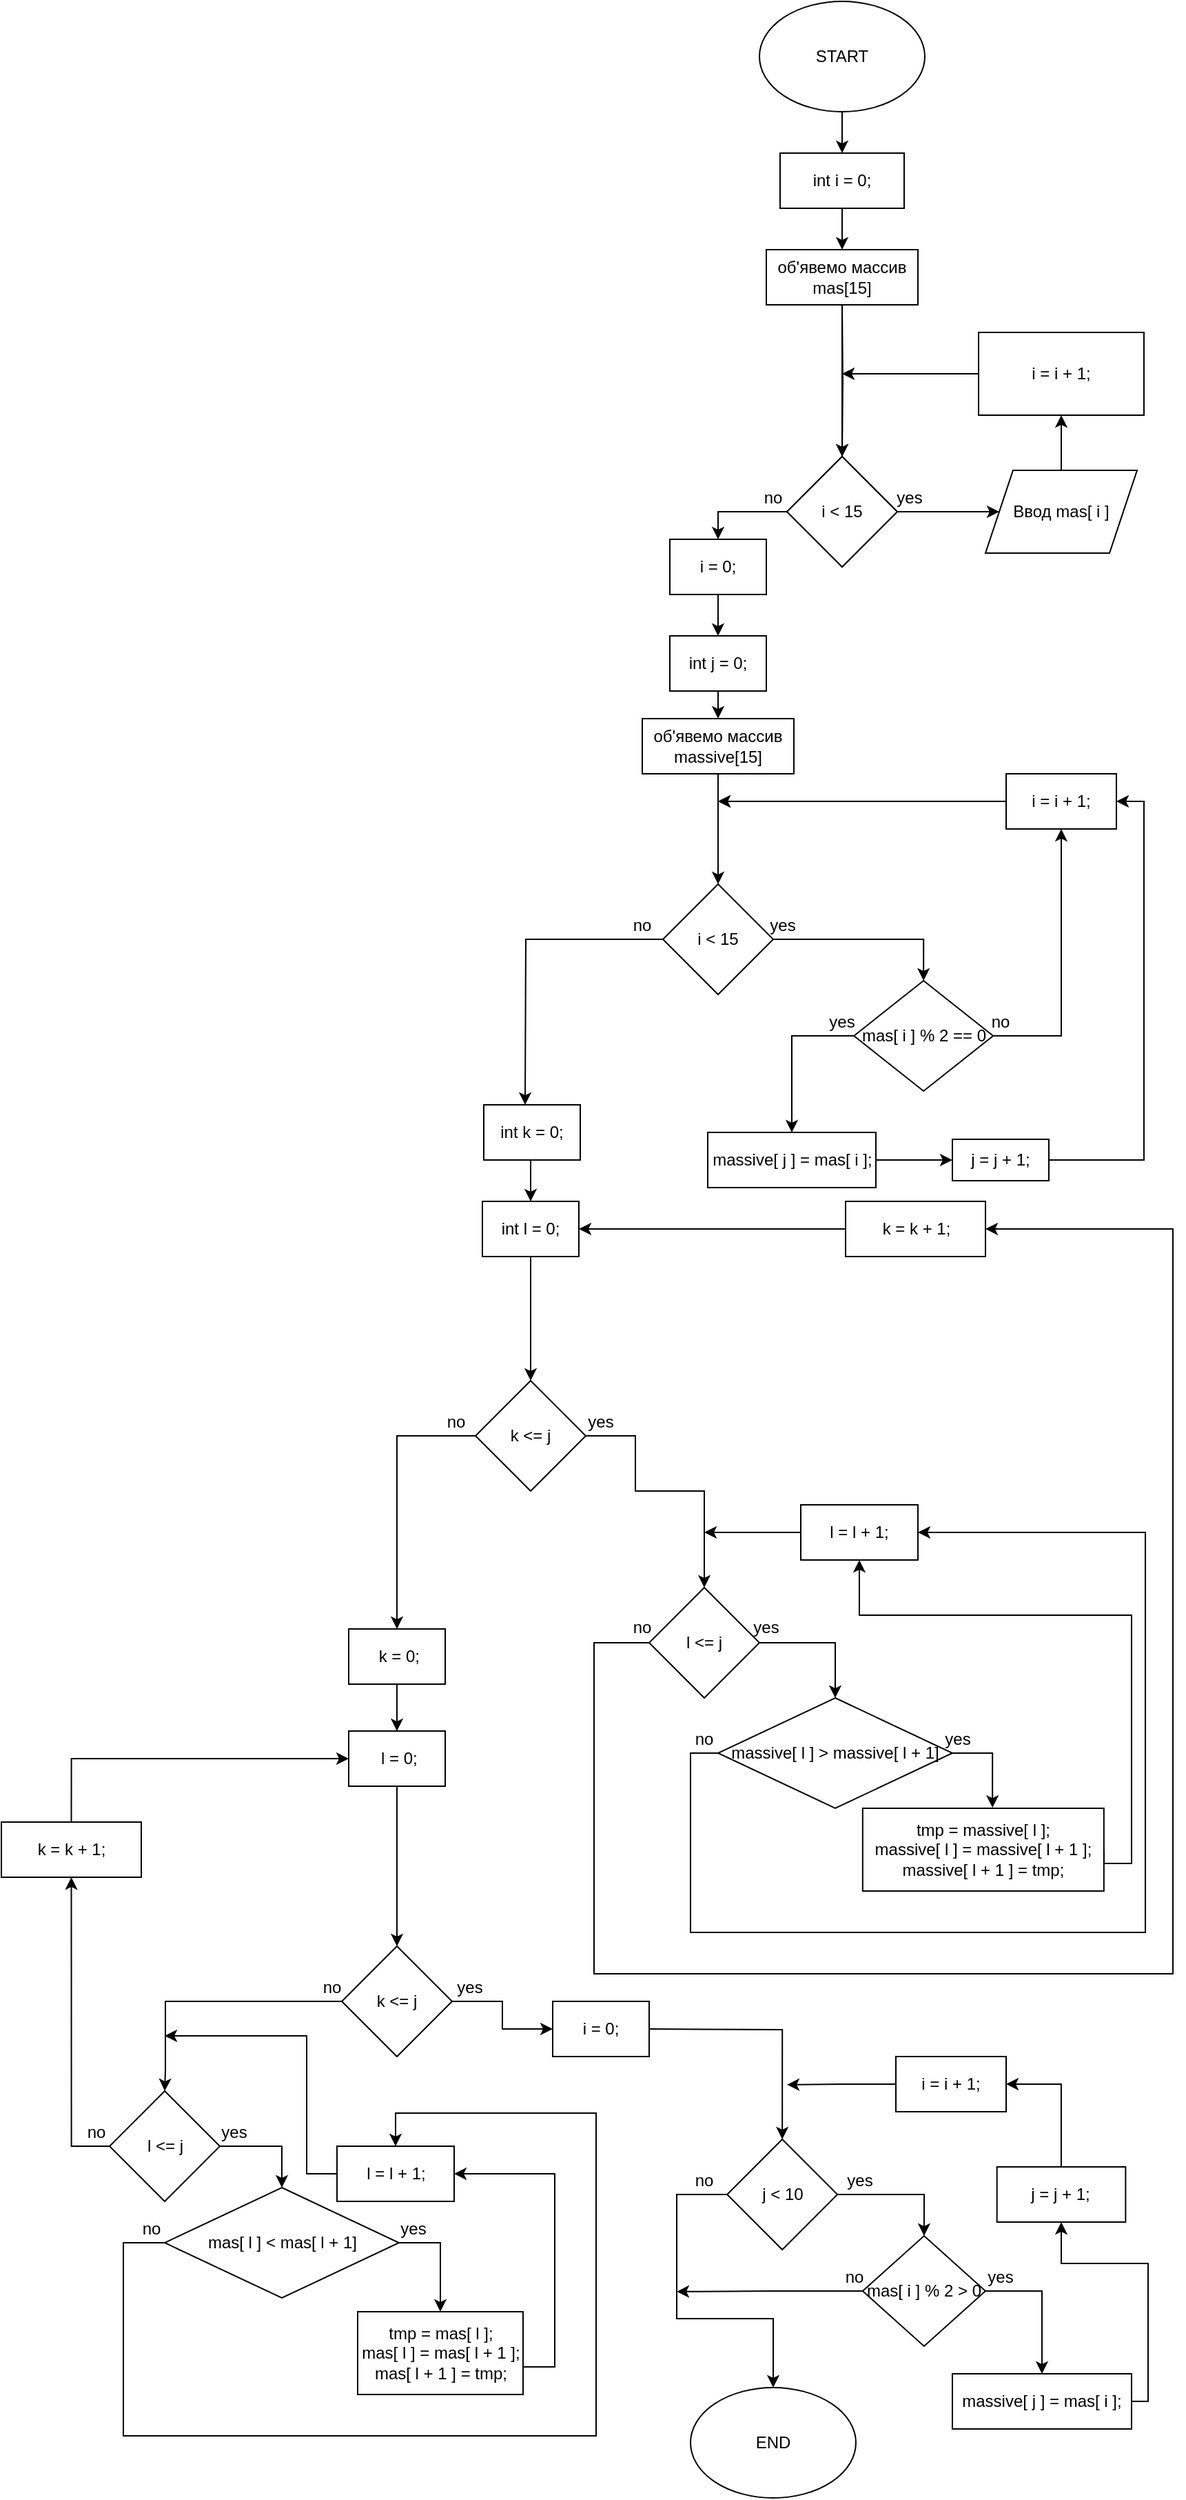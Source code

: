 <mxfile version="14.1.1" type="github">
  <diagram id="1fCAr331wDEVx3hacXdY" name="Page-1">
    <mxGraphModel dx="2105" dy="529" grid="1" gridSize="10" guides="1" tooltips="1" connect="1" arrows="1" fold="1" page="1" pageScale="1" pageWidth="827" pageHeight="1169" math="0" shadow="0">
      <root>
        <mxCell id="0" />
        <mxCell id="1" parent="0" />
        <mxCell id="I96sADalsWFiV1Q8U_gY-11" style="edgeStyle=orthogonalEdgeStyle;rounded=0;orthogonalLoop=1;jettySize=auto;html=1;exitX=0.5;exitY=1;exitDx=0;exitDy=0;entryX=0.5;entryY=0;entryDx=0;entryDy=0;" parent="1" source="I96sADalsWFiV1Q8U_gY-1" target="I96sADalsWFiV1Q8U_gY-3" edge="1">
          <mxGeometry relative="1" as="geometry" />
        </mxCell>
        <mxCell id="I96sADalsWFiV1Q8U_gY-1" value="START" style="ellipse;whiteSpace=wrap;html=1;" parent="1" vertex="1">
          <mxGeometry x="250" width="120" height="80" as="geometry" />
        </mxCell>
        <mxCell id="I96sADalsWFiV1Q8U_gY-2" value="END" style="ellipse;whiteSpace=wrap;html=1;" parent="1" vertex="1">
          <mxGeometry x="200" y="1730" width="120" height="80" as="geometry" />
        </mxCell>
        <mxCell id="I96sADalsWFiV1Q8U_gY-17" style="edgeStyle=orthogonalEdgeStyle;rounded=0;orthogonalLoop=1;jettySize=auto;html=1;exitX=0.5;exitY=1;exitDx=0;exitDy=0;entryX=0.5;entryY=0;entryDx=0;entryDy=0;" parent="1" source="I96sADalsWFiV1Q8U_gY-3" target="I96sADalsWFiV1Q8U_gY-5" edge="1">
          <mxGeometry relative="1" as="geometry" />
        </mxCell>
        <mxCell id="I96sADalsWFiV1Q8U_gY-3" value="int i = 0;" style="rounded=0;whiteSpace=wrap;html=1;" parent="1" vertex="1">
          <mxGeometry x="265" y="110" width="90" height="40" as="geometry" />
        </mxCell>
        <mxCell id="I96sADalsWFiV1Q8U_gY-19" style="edgeStyle=orthogonalEdgeStyle;rounded=0;orthogonalLoop=1;jettySize=auto;html=1;entryX=0.5;entryY=0;entryDx=0;entryDy=0;" parent="1" source="I96sADalsWFiV1Q8U_gY-5" target="I96sADalsWFiV1Q8U_gY-18" edge="1">
          <mxGeometry relative="1" as="geometry" />
        </mxCell>
        <mxCell id="I96sADalsWFiV1Q8U_gY-5" value="об&#39;явемо массив mas[15]" style="rounded=0;whiteSpace=wrap;html=1;" parent="1" vertex="1">
          <mxGeometry x="255" y="180" width="110" height="40" as="geometry" />
        </mxCell>
        <mxCell id="I96sADalsWFiV1Q8U_gY-22" style="edgeStyle=orthogonalEdgeStyle;rounded=0;orthogonalLoop=1;jettySize=auto;html=1;" parent="1" source="I96sADalsWFiV1Q8U_gY-6" edge="1">
          <mxGeometry relative="1" as="geometry">
            <mxPoint x="310" y="270" as="targetPoint" />
          </mxGeometry>
        </mxCell>
        <mxCell id="I96sADalsWFiV1Q8U_gY-6" value="i = i + 1;" style="rounded=0;whiteSpace=wrap;html=1;" parent="1" vertex="1">
          <mxGeometry x="409" y="240" width="120" height="60" as="geometry" />
        </mxCell>
        <mxCell id="I96sADalsWFiV1Q8U_gY-38" style="edgeStyle=orthogonalEdgeStyle;rounded=0;orthogonalLoop=1;jettySize=auto;html=1;exitX=0.5;exitY=1;exitDx=0;exitDy=0;entryX=0.5;entryY=0;entryDx=0;entryDy=0;" parent="1" source="I96sADalsWFiV1Q8U_gY-9" target="I96sADalsWFiV1Q8U_gY-37" edge="1">
          <mxGeometry relative="1" as="geometry" />
        </mxCell>
        <mxCell id="I96sADalsWFiV1Q8U_gY-9" value="i = 0;" style="rounded=0;whiteSpace=wrap;html=1;" parent="1" vertex="1">
          <mxGeometry x="185" y="390" width="70" height="40" as="geometry" />
        </mxCell>
        <mxCell id="I96sADalsWFiV1Q8U_gY-21" style="edgeStyle=orthogonalEdgeStyle;rounded=0;orthogonalLoop=1;jettySize=auto;html=1;exitX=0.5;exitY=0;exitDx=0;exitDy=0;entryX=0.5;entryY=1;entryDx=0;entryDy=0;" parent="1" source="I96sADalsWFiV1Q8U_gY-10" target="I96sADalsWFiV1Q8U_gY-6" edge="1">
          <mxGeometry relative="1" as="geometry" />
        </mxCell>
        <mxCell id="I96sADalsWFiV1Q8U_gY-10" value="Ввод mas[ i ]" style="shape=parallelogram;perimeter=parallelogramPerimeter;whiteSpace=wrap;html=1;fixedSize=1;" parent="1" vertex="1">
          <mxGeometry x="414" y="340" width="110" height="60" as="geometry" />
        </mxCell>
        <mxCell id="I96sADalsWFiV1Q8U_gY-20" style="edgeStyle=orthogonalEdgeStyle;rounded=0;orthogonalLoop=1;jettySize=auto;html=1;exitX=1;exitY=0.5;exitDx=0;exitDy=0;entryX=0;entryY=0.5;entryDx=0;entryDy=0;" parent="1" source="I96sADalsWFiV1Q8U_gY-18" target="I96sADalsWFiV1Q8U_gY-10" edge="1">
          <mxGeometry relative="1" as="geometry" />
        </mxCell>
        <mxCell id="I96sADalsWFiV1Q8U_gY-23" style="edgeStyle=orthogonalEdgeStyle;rounded=0;orthogonalLoop=1;jettySize=auto;html=1;exitX=0;exitY=0.5;exitDx=0;exitDy=0;entryX=0.5;entryY=0;entryDx=0;entryDy=0;" parent="1" source="I96sADalsWFiV1Q8U_gY-18" target="I96sADalsWFiV1Q8U_gY-9" edge="1">
          <mxGeometry relative="1" as="geometry" />
        </mxCell>
        <mxCell id="I96sADalsWFiV1Q8U_gY-18" value="i &amp;lt; 10" style="rhombus;whiteSpace=wrap;html=1;" parent="1" vertex="1">
          <mxGeometry x="270" y="330" width="80" height="80" as="geometry" />
        </mxCell>
        <mxCell id="I96sADalsWFiV1Q8U_gY-24" value="i &amp;lt; 15" style="rhombus;whiteSpace=wrap;html=1;" parent="1" vertex="1">
          <mxGeometry x="270" y="330" width="80" height="80" as="geometry" />
        </mxCell>
        <mxCell id="I96sADalsWFiV1Q8U_gY-25" style="edgeStyle=orthogonalEdgeStyle;rounded=0;orthogonalLoop=1;jettySize=auto;html=1;entryX=0.5;entryY=0;entryDx=0;entryDy=0;" parent="1" target="I96sADalsWFiV1Q8U_gY-24" edge="1">
          <mxGeometry relative="1" as="geometry">
            <mxPoint x="310" y="220" as="sourcePoint" />
          </mxGeometry>
        </mxCell>
        <mxCell id="I96sADalsWFiV1Q8U_gY-26" style="edgeStyle=orthogonalEdgeStyle;rounded=0;orthogonalLoop=1;jettySize=auto;html=1;" parent="1" source="I96sADalsWFiV1Q8U_gY-27" edge="1">
          <mxGeometry relative="1" as="geometry">
            <mxPoint x="220" y="580" as="targetPoint" />
          </mxGeometry>
        </mxCell>
        <mxCell id="I96sADalsWFiV1Q8U_gY-27" value="i = i + 1;" style="rounded=0;whiteSpace=wrap;html=1;" parent="1" vertex="1">
          <mxGeometry x="429" y="560" width="80" height="40" as="geometry" />
        </mxCell>
        <mxCell id="I96sADalsWFiV1Q8U_gY-31" style="edgeStyle=orthogonalEdgeStyle;rounded=0;orthogonalLoop=1;jettySize=auto;html=1;exitX=1;exitY=0.5;exitDx=0;exitDy=0;entryX=0.5;entryY=0;entryDx=0;entryDy=0;" parent="1" source="I96sADalsWFiV1Q8U_gY-29" target="I96sADalsWFiV1Q8U_gY-36" edge="1">
          <mxGeometry relative="1" as="geometry">
            <mxPoint x="344" y="680.0" as="targetPoint" />
            <Array as="points">
              <mxPoint x="369" y="680" />
            </Array>
          </mxGeometry>
        </mxCell>
        <mxCell id="I96sADalsWFiV1Q8U_gY-47" style="edgeStyle=orthogonalEdgeStyle;rounded=0;orthogonalLoop=1;jettySize=auto;html=1;exitX=0;exitY=0.5;exitDx=0;exitDy=0;" parent="1" source="I96sADalsWFiV1Q8U_gY-29" edge="1">
          <mxGeometry relative="1" as="geometry">
            <mxPoint x="80.0" y="800.0" as="targetPoint" />
          </mxGeometry>
        </mxCell>
        <mxCell id="I96sADalsWFiV1Q8U_gY-29" value="i &amp;lt; 15" style="rhombus;whiteSpace=wrap;html=1;" parent="1" vertex="1">
          <mxGeometry x="180" y="640" width="80" height="80" as="geometry" />
        </mxCell>
        <mxCell id="I96sADalsWFiV1Q8U_gY-35" style="edgeStyle=orthogonalEdgeStyle;rounded=0;orthogonalLoop=1;jettySize=auto;html=1;entryX=0.5;entryY=0;entryDx=0;entryDy=0;" parent="1" source="I96sADalsWFiV1Q8U_gY-33" target="I96sADalsWFiV1Q8U_gY-29" edge="1">
          <mxGeometry relative="1" as="geometry" />
        </mxCell>
        <mxCell id="I96sADalsWFiV1Q8U_gY-33" value="об&#39;явемо массив massive[15]" style="rounded=0;whiteSpace=wrap;html=1;" parent="1" vertex="1">
          <mxGeometry x="165" y="520" width="110" height="40" as="geometry" />
        </mxCell>
        <mxCell id="I96sADalsWFiV1Q8U_gY-43" style="edgeStyle=orthogonalEdgeStyle;rounded=0;orthogonalLoop=1;jettySize=auto;html=1;exitX=0;exitY=0.5;exitDx=0;exitDy=0;entryX=0.5;entryY=0;entryDx=0;entryDy=0;" parent="1" source="I96sADalsWFiV1Q8U_gY-36" target="I96sADalsWFiV1Q8U_gY-41" edge="1">
          <mxGeometry relative="1" as="geometry" />
        </mxCell>
        <mxCell id="I96sADalsWFiV1Q8U_gY-44" style="edgeStyle=orthogonalEdgeStyle;rounded=0;orthogonalLoop=1;jettySize=auto;html=1;exitX=1;exitY=0.5;exitDx=0;exitDy=0;entryX=0.5;entryY=1;entryDx=0;entryDy=0;" parent="1" source="I96sADalsWFiV1Q8U_gY-36" target="I96sADalsWFiV1Q8U_gY-27" edge="1">
          <mxGeometry relative="1" as="geometry" />
        </mxCell>
        <mxCell id="I96sADalsWFiV1Q8U_gY-36" value="mas[ i ] % 2 == 0" style="rhombus;whiteSpace=wrap;html=1;" parent="1" vertex="1">
          <mxGeometry x="318.58" y="710" width="101" height="80" as="geometry" />
        </mxCell>
        <mxCell id="I96sADalsWFiV1Q8U_gY-39" style="edgeStyle=orthogonalEdgeStyle;rounded=0;orthogonalLoop=1;jettySize=auto;html=1;exitX=0.5;exitY=1;exitDx=0;exitDy=0;entryX=0.5;entryY=0;entryDx=0;entryDy=0;" parent="1" source="I96sADalsWFiV1Q8U_gY-37" target="I96sADalsWFiV1Q8U_gY-33" edge="1">
          <mxGeometry relative="1" as="geometry" />
        </mxCell>
        <mxCell id="I96sADalsWFiV1Q8U_gY-37" value="int j = 0;" style="rounded=0;whiteSpace=wrap;html=1;" parent="1" vertex="1">
          <mxGeometry x="185" y="460" width="70" height="40" as="geometry" />
        </mxCell>
        <mxCell id="I96sADalsWFiV1Q8U_gY-46" style="edgeStyle=orthogonalEdgeStyle;rounded=0;orthogonalLoop=1;jettySize=auto;html=1;exitX=1;exitY=0.5;exitDx=0;exitDy=0;entryX=1;entryY=0.5;entryDx=0;entryDy=0;" parent="1" source="I96sADalsWFiV1Q8U_gY-40" target="I96sADalsWFiV1Q8U_gY-27" edge="1">
          <mxGeometry relative="1" as="geometry" />
        </mxCell>
        <mxCell id="I96sADalsWFiV1Q8U_gY-40" value="j = j + 1;" style="rounded=0;whiteSpace=wrap;html=1;" parent="1" vertex="1">
          <mxGeometry x="390" y="825" width="70" height="30" as="geometry" />
        </mxCell>
        <mxCell id="om4LA9QyvJROp6-I6HNL-1" style="edgeStyle=orthogonalEdgeStyle;rounded=0;orthogonalLoop=1;jettySize=auto;html=1;exitX=1;exitY=0.5;exitDx=0;exitDy=0;entryX=0;entryY=0.5;entryDx=0;entryDy=0;" edge="1" parent="1" source="I96sADalsWFiV1Q8U_gY-41" target="I96sADalsWFiV1Q8U_gY-40">
          <mxGeometry relative="1" as="geometry" />
        </mxCell>
        <mxCell id="I96sADalsWFiV1Q8U_gY-41" value="massive[ j ] = mas[ i ];" style="rounded=0;whiteSpace=wrap;html=1;" parent="1" vertex="1">
          <mxGeometry x="212.5" y="820" width="122" height="40" as="geometry" />
        </mxCell>
        <mxCell id="I96sADalsWFiV1Q8U_gY-48" style="edgeStyle=orthogonalEdgeStyle;rounded=0;orthogonalLoop=1;jettySize=auto;html=1;" parent="1" source="I96sADalsWFiV1Q8U_gY-49" edge="1">
          <mxGeometry relative="1" as="geometry">
            <mxPoint x="220.0" y="580" as="targetPoint" />
          </mxGeometry>
        </mxCell>
        <mxCell id="I96sADalsWFiV1Q8U_gY-49" value="i = i + 1;" style="rounded=0;whiteSpace=wrap;html=1;" parent="1" vertex="1">
          <mxGeometry x="429" y="560" width="80" height="40" as="geometry" />
        </mxCell>
        <mxCell id="I96sADalsWFiV1Q8U_gY-57" style="edgeStyle=orthogonalEdgeStyle;rounded=0;orthogonalLoop=1;jettySize=auto;html=1;exitX=0.5;exitY=1;exitDx=0;exitDy=0;entryX=0.5;entryY=0;entryDx=0;entryDy=0;" parent="1" source="I96sADalsWFiV1Q8U_gY-50" target="I96sADalsWFiV1Q8U_gY-53" edge="1">
          <mxGeometry relative="1" as="geometry" />
        </mxCell>
        <mxCell id="I96sADalsWFiV1Q8U_gY-50" value="int l = 0;" style="rounded=0;whiteSpace=wrap;html=1;" parent="1" vertex="1">
          <mxGeometry x="49" y="870" width="70" height="40" as="geometry" />
        </mxCell>
        <mxCell id="I96sADalsWFiV1Q8U_gY-52" style="edgeStyle=orthogonalEdgeStyle;rounded=0;orthogonalLoop=1;jettySize=auto;html=1;exitX=0.5;exitY=1;exitDx=0;exitDy=0;entryX=0.5;entryY=0;entryDx=0;entryDy=0;" parent="1" source="I96sADalsWFiV1Q8U_gY-51" target="I96sADalsWFiV1Q8U_gY-50" edge="1">
          <mxGeometry relative="1" as="geometry" />
        </mxCell>
        <mxCell id="I96sADalsWFiV1Q8U_gY-51" value="int k = 0;" style="rounded=0;whiteSpace=wrap;html=1;" parent="1" vertex="1">
          <mxGeometry x="50" y="800" width="70" height="40" as="geometry" />
        </mxCell>
        <mxCell id="I96sADalsWFiV1Q8U_gY-59" style="edgeStyle=orthogonalEdgeStyle;rounded=0;orthogonalLoop=1;jettySize=auto;html=1;exitX=1;exitY=0.5;exitDx=0;exitDy=0;entryX=0.5;entryY=0;entryDx=0;entryDy=0;" parent="1" source="I96sADalsWFiV1Q8U_gY-53" target="I96sADalsWFiV1Q8U_gY-58" edge="1">
          <mxGeometry relative="1" as="geometry">
            <Array as="points">
              <mxPoint x="160" y="1040" />
              <mxPoint x="160" y="1080" />
              <mxPoint x="210" y="1080" />
            </Array>
          </mxGeometry>
        </mxCell>
        <mxCell id="I96sADalsWFiV1Q8U_gY-68" style="edgeStyle=orthogonalEdgeStyle;rounded=0;orthogonalLoop=1;jettySize=auto;html=1;exitX=0;exitY=0.5;exitDx=0;exitDy=0;entryX=0.5;entryY=0;entryDx=0;entryDy=0;" parent="1" source="I96sADalsWFiV1Q8U_gY-53" target="I96sADalsWFiV1Q8U_gY-71" edge="1">
          <mxGeometry relative="1" as="geometry">
            <mxPoint x="-10" y="1190" as="targetPoint" />
          </mxGeometry>
        </mxCell>
        <mxCell id="I96sADalsWFiV1Q8U_gY-53" value="k &amp;lt;= j" style="rhombus;whiteSpace=wrap;html=1;" parent="1" vertex="1">
          <mxGeometry x="44" y="1000" width="80" height="80" as="geometry" />
        </mxCell>
        <mxCell id="I96sADalsWFiV1Q8U_gY-56" style="edgeStyle=orthogonalEdgeStyle;rounded=0;orthogonalLoop=1;jettySize=auto;html=1;entryX=1;entryY=0.5;entryDx=0;entryDy=0;" parent="1" source="I96sADalsWFiV1Q8U_gY-54" target="I96sADalsWFiV1Q8U_gY-50" edge="1">
          <mxGeometry relative="1" as="geometry" />
        </mxCell>
        <mxCell id="I96sADalsWFiV1Q8U_gY-54" value="k = k + 1;" style="rounded=0;whiteSpace=wrap;html=1;" parent="1" vertex="1">
          <mxGeometry x="312.5" y="870" width="101.5" height="40" as="geometry" />
        </mxCell>
        <mxCell id="I96sADalsWFiV1Q8U_gY-61" style="edgeStyle=orthogonalEdgeStyle;rounded=0;orthogonalLoop=1;jettySize=auto;html=1;" parent="1" source="I96sADalsWFiV1Q8U_gY-55" edge="1">
          <mxGeometry relative="1" as="geometry">
            <mxPoint x="210" y="1110" as="targetPoint" />
          </mxGeometry>
        </mxCell>
        <mxCell id="I96sADalsWFiV1Q8U_gY-55" value="l = l + 1;" style="rounded=0;whiteSpace=wrap;html=1;" parent="1" vertex="1">
          <mxGeometry x="280" y="1090" width="85" height="40" as="geometry" />
        </mxCell>
        <mxCell id="I96sADalsWFiV1Q8U_gY-60" style="edgeStyle=orthogonalEdgeStyle;rounded=0;orthogonalLoop=1;jettySize=auto;html=1;exitX=0;exitY=0.5;exitDx=0;exitDy=0;entryX=1;entryY=0.5;entryDx=0;entryDy=0;" parent="1" source="I96sADalsWFiV1Q8U_gY-58" target="I96sADalsWFiV1Q8U_gY-54" edge="1">
          <mxGeometry relative="1" as="geometry">
            <Array as="points">
              <mxPoint x="130" y="1190" />
              <mxPoint x="130" y="1430" />
              <mxPoint x="550" y="1430" />
              <mxPoint x="550" y="890" />
            </Array>
          </mxGeometry>
        </mxCell>
        <mxCell id="I96sADalsWFiV1Q8U_gY-63" style="edgeStyle=orthogonalEdgeStyle;rounded=0;orthogonalLoop=1;jettySize=auto;html=1;exitX=1;exitY=0.5;exitDx=0;exitDy=0;entryX=0.5;entryY=0;entryDx=0;entryDy=0;" parent="1" source="I96sADalsWFiV1Q8U_gY-58" target="I96sADalsWFiV1Q8U_gY-62" edge="1">
          <mxGeometry relative="1" as="geometry" />
        </mxCell>
        <mxCell id="I96sADalsWFiV1Q8U_gY-58" value="l &amp;lt;= j" style="rhombus;whiteSpace=wrap;html=1;" parent="1" vertex="1">
          <mxGeometry x="170" y="1150" width="80" height="80" as="geometry" />
        </mxCell>
        <mxCell id="I96sADalsWFiV1Q8U_gY-65" style="edgeStyle=orthogonalEdgeStyle;rounded=0;orthogonalLoop=1;jettySize=auto;html=1;entryX=0.538;entryY=-0.007;entryDx=0;entryDy=0;exitX=1;exitY=0.5;exitDx=0;exitDy=0;entryPerimeter=0;" parent="1" source="I96sADalsWFiV1Q8U_gY-62" target="I96sADalsWFiV1Q8U_gY-64" edge="1">
          <mxGeometry relative="1" as="geometry">
            <Array as="points">
              <mxPoint x="419" y="1270" />
            </Array>
          </mxGeometry>
        </mxCell>
        <mxCell id="I96sADalsWFiV1Q8U_gY-66" style="edgeStyle=orthogonalEdgeStyle;rounded=0;orthogonalLoop=1;jettySize=auto;html=1;exitX=0;exitY=0.5;exitDx=0;exitDy=0;entryX=1;entryY=0.5;entryDx=0;entryDy=0;" parent="1" source="I96sADalsWFiV1Q8U_gY-62" target="I96sADalsWFiV1Q8U_gY-55" edge="1">
          <mxGeometry relative="1" as="geometry">
            <Array as="points">
              <mxPoint x="200" y="1270" />
              <mxPoint x="200" y="1400" />
              <mxPoint x="530" y="1400" />
              <mxPoint x="530" y="1110" />
            </Array>
          </mxGeometry>
        </mxCell>
        <mxCell id="I96sADalsWFiV1Q8U_gY-62" value="massive[ l ] &amp;gt; massive[ l + 1]" style="rhombus;whiteSpace=wrap;html=1;" parent="1" vertex="1">
          <mxGeometry x="220" y="1230" width="170" height="80" as="geometry" />
        </mxCell>
        <mxCell id="I96sADalsWFiV1Q8U_gY-67" style="edgeStyle=orthogonalEdgeStyle;rounded=0;orthogonalLoop=1;jettySize=auto;html=1;exitX=1;exitY=0.5;exitDx=0;exitDy=0;entryX=0.5;entryY=1;entryDx=0;entryDy=0;" parent="1" source="I96sADalsWFiV1Q8U_gY-64" target="I96sADalsWFiV1Q8U_gY-55" edge="1">
          <mxGeometry relative="1" as="geometry">
            <Array as="points">
              <mxPoint x="500" y="1350" />
              <mxPoint x="520" y="1350" />
              <mxPoint x="520" y="1170" />
              <mxPoint x="323" y="1170" />
            </Array>
          </mxGeometry>
        </mxCell>
        <mxCell id="I96sADalsWFiV1Q8U_gY-64" value="tmp = massive[ l ];&lt;br&gt;massive[ l ] = massive[ l + 1 ];&lt;br&gt;massive[ l + 1 ] = tmp;" style="rounded=0;whiteSpace=wrap;html=1;" parent="1" vertex="1">
          <mxGeometry x="324.92" y="1310" width="175" height="60" as="geometry" />
        </mxCell>
        <mxCell id="I96sADalsWFiV1Q8U_gY-69" style="edgeStyle=orthogonalEdgeStyle;rounded=0;orthogonalLoop=1;jettySize=auto;html=1;exitX=0.5;exitY=1;exitDx=0;exitDy=0;entryX=0.5;entryY=0;entryDx=0;entryDy=0;" parent="1" source="I96sADalsWFiV1Q8U_gY-70" target="I96sADalsWFiV1Q8U_gY-73" edge="1">
          <mxGeometry relative="1" as="geometry" />
        </mxCell>
        <mxCell id="I96sADalsWFiV1Q8U_gY-70" value="&amp;nbsp;l = 0;" style="rounded=0;whiteSpace=wrap;html=1;" parent="1" vertex="1">
          <mxGeometry x="-48" y="1254" width="70" height="40" as="geometry" />
        </mxCell>
        <mxCell id="I96sADalsWFiV1Q8U_gY-88" style="edgeStyle=orthogonalEdgeStyle;rounded=0;orthogonalLoop=1;jettySize=auto;html=1;exitX=0.5;exitY=1;exitDx=0;exitDy=0;entryX=0.5;entryY=0;entryDx=0;entryDy=0;" parent="1" source="I96sADalsWFiV1Q8U_gY-71" target="I96sADalsWFiV1Q8U_gY-70" edge="1">
          <mxGeometry relative="1" as="geometry" />
        </mxCell>
        <mxCell id="I96sADalsWFiV1Q8U_gY-71" value="&amp;nbsp;k = 0;" style="rounded=0;whiteSpace=wrap;html=1;" parent="1" vertex="1">
          <mxGeometry x="-48" y="1180" width="70" height="40" as="geometry" />
        </mxCell>
        <mxCell id="I96sADalsWFiV1Q8U_gY-72" style="edgeStyle=orthogonalEdgeStyle;rounded=0;orthogonalLoop=1;jettySize=auto;html=1;exitX=0;exitY=0.5;exitDx=0;exitDy=0;entryX=0.5;entryY=0;entryDx=0;entryDy=0;" parent="1" source="I96sADalsWFiV1Q8U_gY-73" target="I96sADalsWFiV1Q8U_gY-80" edge="1">
          <mxGeometry relative="1" as="geometry">
            <Array as="points">
              <mxPoint x="-181" y="1450" />
              <mxPoint x="-181" y="1500" />
            </Array>
          </mxGeometry>
        </mxCell>
        <mxCell id="I96sADalsWFiV1Q8U_gY-105" style="edgeStyle=orthogonalEdgeStyle;rounded=0;orthogonalLoop=1;jettySize=auto;html=1;exitX=1;exitY=0.5;exitDx=0;exitDy=0;entryX=0;entryY=0.5;entryDx=0;entryDy=0;" parent="1" source="I96sADalsWFiV1Q8U_gY-73" target="I96sADalsWFiV1Q8U_gY-103" edge="1">
          <mxGeometry relative="1" as="geometry" />
        </mxCell>
        <mxCell id="I96sADalsWFiV1Q8U_gY-73" value="k &amp;lt;= j" style="rhombus;whiteSpace=wrap;html=1;" parent="1" vertex="1">
          <mxGeometry x="-53" y="1410" width="80" height="80" as="geometry" />
        </mxCell>
        <mxCell id="I96sADalsWFiV1Q8U_gY-87" style="edgeStyle=orthogonalEdgeStyle;rounded=0;orthogonalLoop=1;jettySize=auto;html=1;exitX=0.5;exitY=0;exitDx=0;exitDy=0;entryX=0;entryY=0.5;entryDx=0;entryDy=0;" parent="1" source="I96sADalsWFiV1Q8U_gY-75" target="I96sADalsWFiV1Q8U_gY-70" edge="1">
          <mxGeometry relative="1" as="geometry" />
        </mxCell>
        <mxCell id="I96sADalsWFiV1Q8U_gY-75" value="k = k + 1;" style="rounded=0;whiteSpace=wrap;html=1;" parent="1" vertex="1">
          <mxGeometry x="-300" y="1320" width="101.5" height="40" as="geometry" />
        </mxCell>
        <mxCell id="I96sADalsWFiV1Q8U_gY-76" style="edgeStyle=orthogonalEdgeStyle;rounded=0;orthogonalLoop=1;jettySize=auto;html=1;" parent="1" source="I96sADalsWFiV1Q8U_gY-77" edge="1">
          <mxGeometry relative="1" as="geometry">
            <mxPoint x="-181.5" y="1475" as="targetPoint" />
            <Array as="points">
              <mxPoint x="-78.5" y="1575" />
              <mxPoint x="-78.5" y="1475" />
            </Array>
          </mxGeometry>
        </mxCell>
        <mxCell id="I96sADalsWFiV1Q8U_gY-77" value="l = l + 1;" style="rounded=0;whiteSpace=wrap;html=1;" parent="1" vertex="1">
          <mxGeometry x="-56.5" y="1555" width="85" height="40" as="geometry" />
        </mxCell>
        <mxCell id="I96sADalsWFiV1Q8U_gY-79" style="edgeStyle=orthogonalEdgeStyle;rounded=0;orthogonalLoop=1;jettySize=auto;html=1;exitX=1;exitY=0.5;exitDx=0;exitDy=0;entryX=0.5;entryY=0;entryDx=0;entryDy=0;" parent="1" source="I96sADalsWFiV1Q8U_gY-80" target="I96sADalsWFiV1Q8U_gY-83" edge="1">
          <mxGeometry relative="1" as="geometry" />
        </mxCell>
        <mxCell id="I96sADalsWFiV1Q8U_gY-86" style="edgeStyle=orthogonalEdgeStyle;rounded=0;orthogonalLoop=1;jettySize=auto;html=1;exitX=0;exitY=0.5;exitDx=0;exitDy=0;entryX=0.5;entryY=1;entryDx=0;entryDy=0;" parent="1" source="I96sADalsWFiV1Q8U_gY-80" target="I96sADalsWFiV1Q8U_gY-75" edge="1">
          <mxGeometry relative="1" as="geometry" />
        </mxCell>
        <mxCell id="I96sADalsWFiV1Q8U_gY-80" value="l &amp;lt;= j" style="rhombus;whiteSpace=wrap;html=1;" parent="1" vertex="1">
          <mxGeometry x="-221.5" y="1515" width="80" height="80" as="geometry" />
        </mxCell>
        <mxCell id="I96sADalsWFiV1Q8U_gY-81" style="edgeStyle=orthogonalEdgeStyle;rounded=0;orthogonalLoop=1;jettySize=auto;html=1;entryX=0.5;entryY=0;entryDx=0;entryDy=0;exitX=1;exitY=0.5;exitDx=0;exitDy=0;" parent="1" source="I96sADalsWFiV1Q8U_gY-83" target="I96sADalsWFiV1Q8U_gY-85" edge="1">
          <mxGeometry relative="1" as="geometry">
            <Array as="points">
              <mxPoint x="18.5" y="1625" />
              <mxPoint x="18.5" y="1675" />
            </Array>
          </mxGeometry>
        </mxCell>
        <mxCell id="I96sADalsWFiV1Q8U_gY-82" style="edgeStyle=orthogonalEdgeStyle;rounded=0;orthogonalLoop=1;jettySize=auto;html=1;exitX=0;exitY=0.5;exitDx=0;exitDy=0;entryX=0.5;entryY=0;entryDx=0;entryDy=0;" parent="1" source="I96sADalsWFiV1Q8U_gY-83" target="I96sADalsWFiV1Q8U_gY-77" edge="1">
          <mxGeometry relative="1" as="geometry">
            <Array as="points">
              <mxPoint x="-211.5" y="1625" />
              <mxPoint x="-211.5" y="1765" />
              <mxPoint x="131.5" y="1765" />
              <mxPoint x="131.5" y="1531" />
              <mxPoint x="-14.5" y="1531" />
            </Array>
          </mxGeometry>
        </mxCell>
        <mxCell id="I96sADalsWFiV1Q8U_gY-83" value="mas[ l ] &amp;lt; mas[ l + 1]" style="rhombus;whiteSpace=wrap;html=1;" parent="1" vertex="1">
          <mxGeometry x="-181.5" y="1585" width="170" height="80" as="geometry" />
        </mxCell>
        <mxCell id="I96sADalsWFiV1Q8U_gY-84" style="edgeStyle=orthogonalEdgeStyle;rounded=0;orthogonalLoop=1;jettySize=auto;html=1;exitX=1;exitY=0.5;exitDx=0;exitDy=0;entryX=1;entryY=0.5;entryDx=0;entryDy=0;" parent="1" source="I96sADalsWFiV1Q8U_gY-85" target="I96sADalsWFiV1Q8U_gY-77" edge="1">
          <mxGeometry relative="1" as="geometry">
            <Array as="points">
              <mxPoint x="78.5" y="1715" />
              <mxPoint x="101.5" y="1715" />
              <mxPoint x="101.5" y="1575" />
            </Array>
            <mxPoint x="-18.5" y="1551" as="targetPoint" />
          </mxGeometry>
        </mxCell>
        <mxCell id="I96sADalsWFiV1Q8U_gY-85" value="tmp = mas[ l ];&lt;br&gt;mas[ l ] = mas[ l + 1 ];&lt;br&gt;mas[ l + 1 ] = tmp;" style="rounded=0;whiteSpace=wrap;html=1;" parent="1" vertex="1">
          <mxGeometry x="-41.5" y="1675" width="120" height="60" as="geometry" />
        </mxCell>
        <mxCell id="I96sADalsWFiV1Q8U_gY-91" style="edgeStyle=orthogonalEdgeStyle;rounded=0;orthogonalLoop=1;jettySize=auto;html=1;exitX=1;exitY=0.5;exitDx=0;exitDy=0;entryX=0.5;entryY=0;entryDx=0;entryDy=0;" parent="1" source="I96sADalsWFiV1Q8U_gY-92" target="I96sADalsWFiV1Q8U_gY-95" edge="1">
          <mxGeometry relative="1" as="geometry">
            <mxPoint x="344.08" y="1590.0" as="targetPoint" />
            <Array as="points">
              <mxPoint x="369.08" y="1590" />
            </Array>
          </mxGeometry>
        </mxCell>
        <mxCell id="I96sADalsWFiV1Q8U_gY-111" style="edgeStyle=orthogonalEdgeStyle;rounded=0;orthogonalLoop=1;jettySize=auto;html=1;exitX=0;exitY=0.5;exitDx=0;exitDy=0;entryX=0.5;entryY=0;entryDx=0;entryDy=0;" parent="1" source="I96sADalsWFiV1Q8U_gY-92" target="I96sADalsWFiV1Q8U_gY-2" edge="1">
          <mxGeometry relative="1" as="geometry">
            <mxPoint x="190" y="1770" as="targetPoint" />
            <Array as="points">
              <mxPoint x="190" y="1590" />
              <mxPoint x="190" y="1680" />
              <mxPoint x="260" y="1680" />
            </Array>
          </mxGeometry>
        </mxCell>
        <mxCell id="I96sADalsWFiV1Q8U_gY-92" value="j &amp;lt; 10" style="rhombus;whiteSpace=wrap;html=1;" parent="1" vertex="1">
          <mxGeometry x="226.58" y="1550" width="80" height="80" as="geometry" />
        </mxCell>
        <mxCell id="I96sADalsWFiV1Q8U_gY-107" style="edgeStyle=orthogonalEdgeStyle;rounded=0;orthogonalLoop=1;jettySize=auto;html=1;exitX=1;exitY=0.5;exitDx=0;exitDy=0;entryX=0.5;entryY=0;entryDx=0;entryDy=0;" parent="1" source="I96sADalsWFiV1Q8U_gY-95" target="I96sADalsWFiV1Q8U_gY-99" edge="1">
          <mxGeometry relative="1" as="geometry" />
        </mxCell>
        <mxCell id="I96sADalsWFiV1Q8U_gY-112" style="edgeStyle=orthogonalEdgeStyle;rounded=0;orthogonalLoop=1;jettySize=auto;html=1;exitX=0;exitY=0.5;exitDx=0;exitDy=0;" parent="1" source="I96sADalsWFiV1Q8U_gY-95" edge="1">
          <mxGeometry relative="1" as="geometry">
            <mxPoint x="190" y="1660.429" as="targetPoint" />
          </mxGeometry>
        </mxCell>
        <mxCell id="I96sADalsWFiV1Q8U_gY-95" value="mas[ i ] % 2 &amp;gt; 0" style="rhombus;whiteSpace=wrap;html=1;" parent="1" vertex="1">
          <mxGeometry x="324.92" y="1620" width="89.08" height="80" as="geometry" />
        </mxCell>
        <mxCell id="I96sADalsWFiV1Q8U_gY-108" style="edgeStyle=orthogonalEdgeStyle;rounded=0;orthogonalLoop=1;jettySize=auto;html=1;entryX=0.5;entryY=1;entryDx=0;entryDy=0;exitX=1;exitY=0.5;exitDx=0;exitDy=0;" parent="1" source="I96sADalsWFiV1Q8U_gY-99" target="I96sADalsWFiV1Q8U_gY-102" edge="1">
          <mxGeometry relative="1" as="geometry">
            <Array as="points">
              <mxPoint x="532" y="1740" />
              <mxPoint x="532" y="1640" />
              <mxPoint x="469" y="1640" />
            </Array>
          </mxGeometry>
        </mxCell>
        <mxCell id="I96sADalsWFiV1Q8U_gY-99" value="massive[ j ] = mas[ i ];" style="rounded=0;whiteSpace=wrap;html=1;" parent="1" vertex="1">
          <mxGeometry x="390" y="1720" width="130" height="40" as="geometry" />
        </mxCell>
        <mxCell id="I96sADalsWFiV1Q8U_gY-109" style="edgeStyle=orthogonalEdgeStyle;rounded=0;orthogonalLoop=1;jettySize=auto;html=1;entryX=1;entryY=0.5;entryDx=0;entryDy=0;" parent="1" source="I96sADalsWFiV1Q8U_gY-102" target="I96sADalsWFiV1Q8U_gY-104" edge="1">
          <mxGeometry relative="1" as="geometry">
            <mxPoint x="470" y="1510" as="targetPoint" />
            <Array as="points">
              <mxPoint x="469" y="1510" />
            </Array>
          </mxGeometry>
        </mxCell>
        <mxCell id="I96sADalsWFiV1Q8U_gY-102" value="j = j + 1;" style="rounded=0;whiteSpace=wrap;html=1;" parent="1" vertex="1">
          <mxGeometry x="422.34" y="1570" width="93.33" height="40" as="geometry" />
        </mxCell>
        <mxCell id="I96sADalsWFiV1Q8U_gY-106" style="edgeStyle=orthogonalEdgeStyle;rounded=0;orthogonalLoop=1;jettySize=auto;html=1;exitX=1;exitY=0.5;exitDx=0;exitDy=0;entryX=0.5;entryY=0;entryDx=0;entryDy=0;" parent="1" target="I96sADalsWFiV1Q8U_gY-92" edge="1">
          <mxGeometry relative="1" as="geometry">
            <mxPoint x="170" y="1470" as="sourcePoint" />
          </mxGeometry>
        </mxCell>
        <mxCell id="I96sADalsWFiV1Q8U_gY-103" value="i = 0;" style="rounded=0;whiteSpace=wrap;html=1;" parent="1" vertex="1">
          <mxGeometry x="100" y="1450" width="70" height="40" as="geometry" />
        </mxCell>
        <mxCell id="I96sADalsWFiV1Q8U_gY-110" style="edgeStyle=orthogonalEdgeStyle;rounded=0;orthogonalLoop=1;jettySize=auto;html=1;exitX=0;exitY=0.5;exitDx=0;exitDy=0;" parent="1" source="I96sADalsWFiV1Q8U_gY-104" edge="1">
          <mxGeometry relative="1" as="geometry">
            <mxPoint x="270" y="1510.429" as="targetPoint" />
          </mxGeometry>
        </mxCell>
        <mxCell id="I96sADalsWFiV1Q8U_gY-104" value="i = i + 1;" style="rounded=0;whiteSpace=wrap;html=1;" parent="1" vertex="1">
          <mxGeometry x="349" y="1490" width="80" height="40" as="geometry" />
        </mxCell>
        <mxCell id="I96sADalsWFiV1Q8U_gY-113" value="yes" style="text;html=1;strokeColor=none;fillColor=none;align=center;verticalAlign=middle;whiteSpace=wrap;rounded=0;" parent="1" vertex="1">
          <mxGeometry x="339.25" y="350" width="40" height="20" as="geometry" />
        </mxCell>
        <mxCell id="I96sADalsWFiV1Q8U_gY-114" value="no" style="text;html=1;strokeColor=none;fillColor=none;align=center;verticalAlign=middle;whiteSpace=wrap;rounded=0;" parent="1" vertex="1">
          <mxGeometry x="240" y="350" width="40" height="20" as="geometry" />
        </mxCell>
        <mxCell id="I96sADalsWFiV1Q8U_gY-115" value="yes" style="text;html=1;strokeColor=none;fillColor=none;align=center;verticalAlign=middle;whiteSpace=wrap;rounded=0;" parent="1" vertex="1">
          <mxGeometry x="115" y="1020" width="40" height="20" as="geometry" />
        </mxCell>
        <mxCell id="I96sADalsWFiV1Q8U_gY-116" value="yes" style="text;html=1;strokeColor=none;fillColor=none;align=center;verticalAlign=middle;whiteSpace=wrap;rounded=0;" parent="1" vertex="1">
          <mxGeometry x="290" y="730" width="40" height="20" as="geometry" />
        </mxCell>
        <mxCell id="I96sADalsWFiV1Q8U_gY-117" value="yes" style="text;html=1;strokeColor=none;fillColor=none;align=center;verticalAlign=middle;whiteSpace=wrap;rounded=0;" parent="1" vertex="1">
          <mxGeometry x="246.58" y="660" width="40" height="20" as="geometry" />
        </mxCell>
        <mxCell id="I96sADalsWFiV1Q8U_gY-120" value="yes" style="text;html=1;strokeColor=none;fillColor=none;align=center;verticalAlign=middle;whiteSpace=wrap;rounded=0;" parent="1" vertex="1">
          <mxGeometry x="-21.5" y="1605" width="40" height="20" as="geometry" />
        </mxCell>
        <mxCell id="I96sADalsWFiV1Q8U_gY-121" value="yes" style="text;html=1;strokeColor=none;fillColor=none;align=center;verticalAlign=middle;whiteSpace=wrap;rounded=0;" parent="1" vertex="1">
          <mxGeometry x="302.5" y="1570" width="40" height="20" as="geometry" />
        </mxCell>
        <mxCell id="I96sADalsWFiV1Q8U_gY-122" value="yes" style="text;html=1;strokeColor=none;fillColor=none;align=center;verticalAlign=middle;whiteSpace=wrap;rounded=0;" parent="1" vertex="1">
          <mxGeometry x="20" y="1430" width="40" height="20" as="geometry" />
        </mxCell>
        <mxCell id="I96sADalsWFiV1Q8U_gY-123" value="yes" style="text;html=1;strokeColor=none;fillColor=none;align=center;verticalAlign=middle;whiteSpace=wrap;rounded=0;" parent="1" vertex="1">
          <mxGeometry x="374" y="1250" width="40" height="20" as="geometry" />
        </mxCell>
        <mxCell id="I96sADalsWFiV1Q8U_gY-124" value="yes" style="text;html=1;strokeColor=none;fillColor=none;align=center;verticalAlign=middle;whiteSpace=wrap;rounded=0;" parent="1" vertex="1">
          <mxGeometry x="235" y="1169" width="40" height="20" as="geometry" />
        </mxCell>
        <mxCell id="I96sADalsWFiV1Q8U_gY-125" value="no" style="text;html=1;strokeColor=none;fillColor=none;align=center;verticalAlign=middle;whiteSpace=wrap;rounded=0;" parent="1" vertex="1">
          <mxGeometry x="145" y="1169" width="40" height="20" as="geometry" />
        </mxCell>
        <mxCell id="I96sADalsWFiV1Q8U_gY-126" value="no" style="text;html=1;strokeColor=none;fillColor=none;align=center;verticalAlign=middle;whiteSpace=wrap;rounded=0;" parent="1" vertex="1">
          <mxGeometry x="10" y="1020" width="40" height="20" as="geometry" />
        </mxCell>
        <mxCell id="I96sADalsWFiV1Q8U_gY-127" value="no" style="text;html=1;strokeColor=none;fillColor=none;align=center;verticalAlign=middle;whiteSpace=wrap;rounded=0;" parent="1" vertex="1">
          <mxGeometry x="405" y="730" width="40" height="20" as="geometry" />
        </mxCell>
        <mxCell id="I96sADalsWFiV1Q8U_gY-128" value="no" style="text;html=1;strokeColor=none;fillColor=none;align=center;verticalAlign=middle;whiteSpace=wrap;rounded=0;" parent="1" vertex="1">
          <mxGeometry x="145" y="660" width="40" height="20" as="geometry" />
        </mxCell>
        <mxCell id="I96sADalsWFiV1Q8U_gY-129" value="no" style="text;html=1;strokeColor=none;fillColor=none;align=center;verticalAlign=middle;whiteSpace=wrap;rounded=0;" parent="1" vertex="1">
          <mxGeometry x="190" y="1250" width="40" height="20" as="geometry" />
        </mxCell>
        <mxCell id="I96sADalsWFiV1Q8U_gY-130" value="no" style="text;html=1;strokeColor=none;fillColor=none;align=center;verticalAlign=middle;whiteSpace=wrap;rounded=0;" parent="1" vertex="1">
          <mxGeometry x="-80" y="1430" width="40" height="20" as="geometry" />
        </mxCell>
        <mxCell id="I96sADalsWFiV1Q8U_gY-131" value="no" style="text;html=1;strokeColor=none;fillColor=none;align=center;verticalAlign=middle;whiteSpace=wrap;rounded=0;" parent="1" vertex="1">
          <mxGeometry x="-251.5" y="1535" width="40" height="20" as="geometry" />
        </mxCell>
        <mxCell id="I96sADalsWFiV1Q8U_gY-132" value="no" style="text;html=1;strokeColor=none;fillColor=none;align=center;verticalAlign=middle;whiteSpace=wrap;rounded=0;" parent="1" vertex="1">
          <mxGeometry x="-211.5" y="1605" width="40" height="20" as="geometry" />
        </mxCell>
        <mxCell id="I96sADalsWFiV1Q8U_gY-133" value="no" style="text;html=1;strokeColor=none;fillColor=none;align=center;verticalAlign=middle;whiteSpace=wrap;rounded=0;" parent="1" vertex="1">
          <mxGeometry x="190" y="1570" width="40" height="20" as="geometry" />
        </mxCell>
        <mxCell id="I96sADalsWFiV1Q8U_gY-134" value="no" style="text;html=1;strokeColor=none;fillColor=none;align=center;verticalAlign=middle;whiteSpace=wrap;rounded=0;" parent="1" vertex="1">
          <mxGeometry x="299.25" y="1640" width="40" height="20" as="geometry" />
        </mxCell>
        <mxCell id="I96sADalsWFiV1Q8U_gY-136" value="yes" style="text;html=1;strokeColor=none;fillColor=none;align=center;verticalAlign=middle;whiteSpace=wrap;rounded=0;" parent="1" vertex="1">
          <mxGeometry x="405" y="1640" width="40" height="20" as="geometry" />
        </mxCell>
        <mxCell id="I96sADalsWFiV1Q8U_gY-137" value="yes" style="text;html=1;strokeColor=none;fillColor=none;align=center;verticalAlign=middle;whiteSpace=wrap;rounded=0;" parent="1" vertex="1">
          <mxGeometry x="-151.5" y="1535" width="40" height="20" as="geometry" />
        </mxCell>
      </root>
    </mxGraphModel>
  </diagram>
</mxfile>
